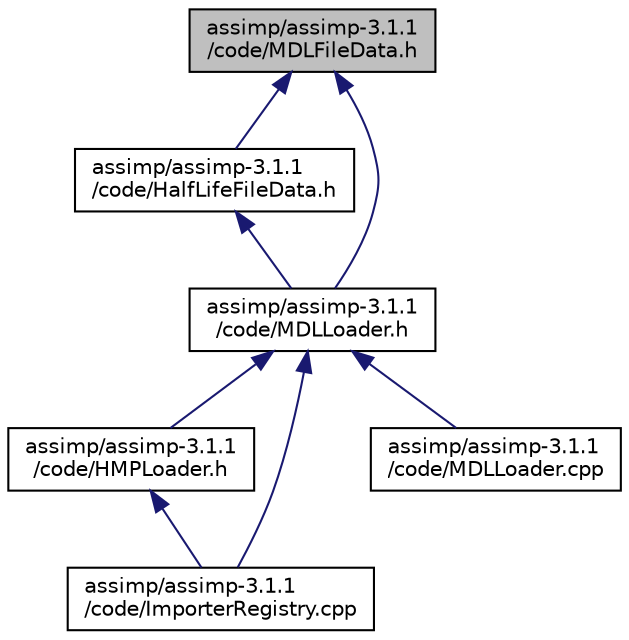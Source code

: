 digraph "assimp/assimp-3.1.1/code/MDLFileData.h"
{
  edge [fontname="Helvetica",fontsize="10",labelfontname="Helvetica",labelfontsize="10"];
  node [fontname="Helvetica",fontsize="10",shape=record];
  Node1 [label="assimp/assimp-3.1.1\l/code/MDLFileData.h",height=0.2,width=0.4,color="black", fillcolor="grey75", style="filled", fontcolor="black"];
  Node1 -> Node2 [dir="back",color="midnightblue",fontsize="10",style="solid"];
  Node2 [label="assimp/assimp-3.1.1\l/code/HalfLifeFileData.h",height=0.2,width=0.4,color="black", fillcolor="white", style="filled",URL="$_half_life_file_data_8h_source.html"];
  Node2 -> Node3 [dir="back",color="midnightblue",fontsize="10",style="solid"];
  Node3 [label="assimp/assimp-3.1.1\l/code/MDLLoader.h",height=0.2,width=0.4,color="black", fillcolor="white", style="filled",URL="$_m_d_l_loader_8h.html",tooltip="Declaration of the loader for MDL files. "];
  Node3 -> Node4 [dir="back",color="midnightblue",fontsize="10",style="solid"];
  Node4 [label="assimp/assimp-3.1.1\l/code/HMPLoader.h",height=0.2,width=0.4,color="black", fillcolor="white", style="filled",URL="$_h_m_p_loader_8h.html",tooltip="Declaration of the HMP importer class. "];
  Node4 -> Node5 [dir="back",color="midnightblue",fontsize="10",style="solid"];
  Node5 [label="assimp/assimp-3.1.1\l/code/ImporterRegistry.cpp",height=0.2,width=0.4,color="black", fillcolor="white", style="filled",URL="$_importer_registry_8cpp.html"];
  Node3 -> Node5 [dir="back",color="midnightblue",fontsize="10",style="solid"];
  Node3 -> Node6 [dir="back",color="midnightblue",fontsize="10",style="solid"];
  Node6 [label="assimp/assimp-3.1.1\l/code/MDLLoader.cpp",height=0.2,width=0.4,color="black", fillcolor="white", style="filled",URL="$_m_d_l_loader_8cpp.html",tooltip="Implementation of the main parts of the MDL importer class TODO Cleanup and further testing of some p..."];
  Node1 -> Node3 [dir="back",color="midnightblue",fontsize="10",style="solid"];
}
